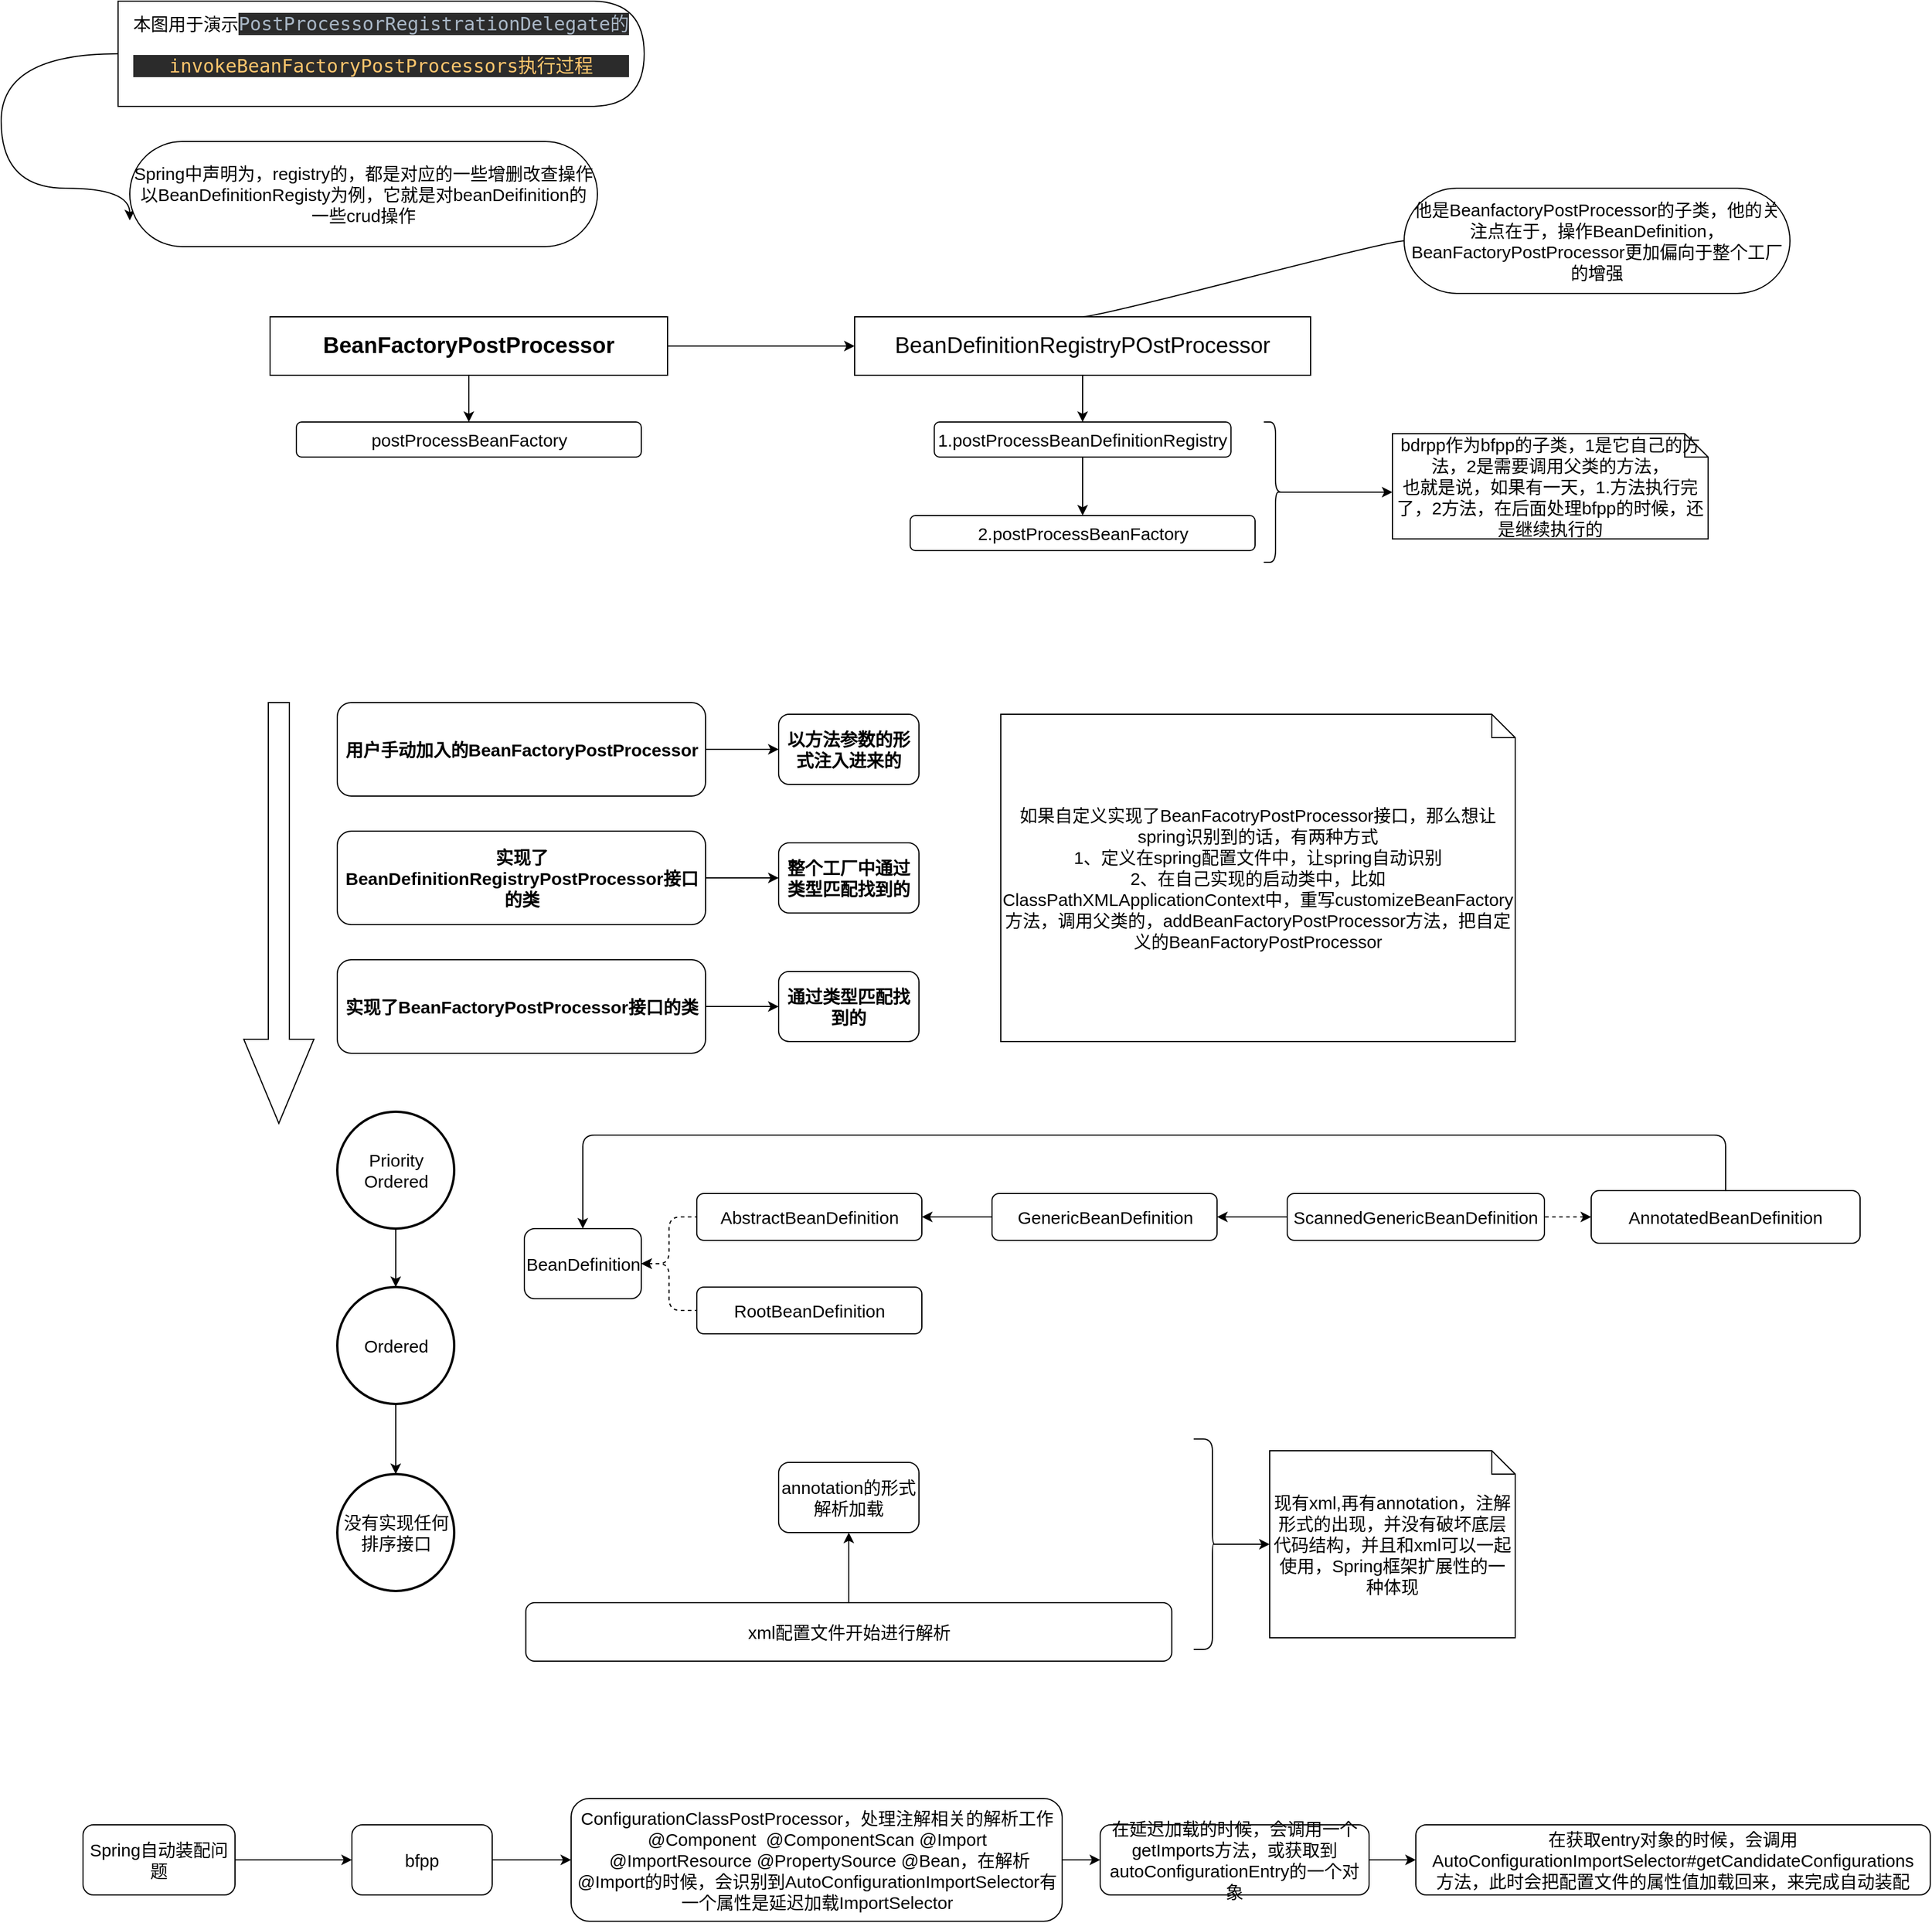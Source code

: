 <mxfile>
    <diagram id="AKpcfMyupfmr6bvoD8BU" name="Page-1">
        <mxGraphModel dx="1112" dy="790" grid="1" gridSize="10" guides="1" tooltips="1" connect="1" arrows="1" fold="1" page="1" pageScale="1" pageWidth="10000000" pageHeight="10000000" math="0" shadow="0">
            <root>
                <mxCell id="0"/>
                <mxCell id="1" parent="0"/>
                <mxCell id="8" style="edgeStyle=none;html=1;exitX=1;exitY=0.5;exitDx=0;exitDy=0;entryX=0;entryY=0.5;entryDx=0;entryDy=0;" parent="1" source="2" target="3" edge="1">
                    <mxGeometry relative="1" as="geometry">
                        <Array as="points"/>
                    </mxGeometry>
                </mxCell>
                <mxCell id="21" style="edgeStyle=none;html=1;exitX=0.5;exitY=1;exitDx=0;exitDy=0;fontSize=15;" parent="1" source="2" target="22" edge="1">
                    <mxGeometry relative="1" as="geometry">
                        <mxPoint x="580" y="400" as="targetPoint"/>
                    </mxGeometry>
                </mxCell>
                <mxCell id="2" value="&lt;b&gt;&lt;font style=&quot;font-size: 19px&quot;&gt;BeanFactoryPostProcessor&lt;/font&gt;&lt;/b&gt;" style="rounded=0;whiteSpace=wrap;html=1;" parent="1" vertex="1">
                    <mxGeometry x="410" y="310" width="340" height="50" as="geometry"/>
                </mxCell>
                <mxCell id="19" style="edgeStyle=none;html=1;exitX=0.5;exitY=1;exitDx=0;exitDy=0;fontSize=15;" parent="1" source="3" target="20" edge="1">
                    <mxGeometry relative="1" as="geometry">
                        <mxPoint x="1105" y="420" as="targetPoint"/>
                    </mxGeometry>
                </mxCell>
                <mxCell id="3" value="&lt;font style=&quot;font-size: 19px&quot;&gt;BeanDefinitionRegistryPOstProcessor&lt;/font&gt;" style="rounded=0;whiteSpace=wrap;html=1;" parent="1" vertex="1">
                    <mxGeometry x="910" y="310" width="390" height="50" as="geometry"/>
                </mxCell>
                <mxCell id="4" value="" style="shape=singleArrow;direction=south;whiteSpace=wrap;html=1;" parent="1" vertex="1">
                    <mxGeometry x="387.5" y="640" width="60" height="360" as="geometry"/>
                </mxCell>
                <mxCell id="11" style="edgeStyle=none;html=1;exitX=1;exitY=0.5;exitDx=0;exitDy=0;" parent="1" source="5" target="6" edge="1">
                    <mxGeometry relative="1" as="geometry"/>
                </mxCell>
                <mxCell id="5" value="用户手动加入的BeanFactoryPostProcessor" style="rounded=1;whiteSpace=wrap;html=1;fontSize=15;fontStyle=1" parent="1" vertex="1">
                    <mxGeometry x="467.5" y="640" width="315" height="80" as="geometry"/>
                </mxCell>
                <mxCell id="6" value="以方法参数的形式注入进来的" style="rounded=1;whiteSpace=wrap;html=1;fontSize=15;fontStyle=1" parent="1" vertex="1">
                    <mxGeometry x="845" y="650" width="120" height="60" as="geometry"/>
                </mxCell>
                <mxCell id="7" value="整个工厂中通过类型匹配找到的" style="rounded=1;whiteSpace=wrap;html=1;fontSize=15;fontStyle=1" parent="1" vertex="1">
                    <mxGeometry x="845" y="760" width="120" height="60" as="geometry"/>
                </mxCell>
                <mxCell id="10" style="edgeStyle=none;html=1;exitX=1;exitY=0.5;exitDx=0;exitDy=0;" parent="1" source="9" target="7" edge="1">
                    <mxGeometry relative="1" as="geometry"/>
                </mxCell>
                <mxCell id="9" value="实现了BeanDefinitionRegistryPostProcessor接口的类" style="rounded=1;whiteSpace=wrap;html=1;fontSize=15;fontStyle=1" parent="1" vertex="1">
                    <mxGeometry x="467.5" y="750" width="315" height="80" as="geometry"/>
                </mxCell>
                <mxCell id="12" value="通过类型匹配找到的" style="rounded=1;whiteSpace=wrap;html=1;fontSize=15;fontStyle=1" parent="1" vertex="1">
                    <mxGeometry x="845" y="870" width="120" height="60" as="geometry"/>
                </mxCell>
                <mxCell id="13" style="edgeStyle=none;html=1;exitX=1;exitY=0.5;exitDx=0;exitDy=0;" parent="1" source="14" target="12" edge="1">
                    <mxGeometry relative="1" as="geometry"/>
                </mxCell>
                <mxCell id="14" value="实现了BeanFactoryPostProcessor接口的类" style="rounded=1;whiteSpace=wrap;html=1;fontSize=15;fontStyle=1" parent="1" vertex="1">
                    <mxGeometry x="467.5" y="860" width="315" height="80" as="geometry"/>
                </mxCell>
                <mxCell id="15" value="如果自定义实现了BeanFacotryPostProcessor接口，那么想让spring识别到的话，有两种方式&lt;br&gt;1、定义在spring配置文件中，让spring自动识别&lt;br&gt;2、在自己实现的启动类中，比如ClassPathXMLApplicationContext中，重写customizeBeanFactory方法，调用父类的，addBeanFactoryPostProcessor方法，把自定义的BeanFactoryPostProcessor" style="shape=note;size=20;whiteSpace=wrap;html=1;fontSize=15;" parent="1" vertex="1">
                    <mxGeometry x="1035" y="650" width="440" height="280" as="geometry"/>
                </mxCell>
                <mxCell id="17" value="他是BeanfactoryPostProcessor的子类，他的关注点在于，操作BeanDefinition，BeanFactoryPostProcessor更加偏向于整个工厂的增强" style="whiteSpace=wrap;html=1;rounded=1;arcSize=50;align=center;verticalAlign=middle;strokeWidth=1;autosize=1;spacing=4;treeFolding=1;treeMoving=1;newEdgeStyle={&quot;edgeStyle&quot;:&quot;entityRelationEdgeStyle&quot;,&quot;startArrow&quot;:&quot;none&quot;,&quot;endArrow&quot;:&quot;none&quot;,&quot;segment&quot;:10,&quot;curved&quot;:1};fontSize=15;" parent="1" vertex="1">
                    <mxGeometry x="1380" y="200" width="330" height="90" as="geometry"/>
                </mxCell>
                <mxCell id="18" value="" style="edgeStyle=entityRelationEdgeStyle;startArrow=none;endArrow=none;segment=10;curved=1;fontSize=15;exitX=0.5;exitY=0;exitDx=0;exitDy=0;" parent="1" source="3" target="17" edge="1">
                    <mxGeometry relative="1" as="geometry">
                        <mxPoint x="1300" y="300" as="sourcePoint"/>
                    </mxGeometry>
                </mxCell>
                <mxCell id="24" style="edgeStyle=none;html=1;exitX=0.5;exitY=1;exitDx=0;exitDy=0;entryX=0.5;entryY=0;entryDx=0;entryDy=0;fontSize=15;" parent="1" source="20" target="23" edge="1">
                    <mxGeometry relative="1" as="geometry"/>
                </mxCell>
                <mxCell id="20" value="1.postProcessBeanDefinitionRegistry" style="rounded=1;whiteSpace=wrap;html=1;fontSize=15;" parent="1" vertex="1">
                    <mxGeometry x="978.13" y="400" width="253.75" height="30" as="geometry"/>
                </mxCell>
                <mxCell id="22" value="postProcessBeanFactory" style="rounded=1;whiteSpace=wrap;html=1;fontSize=15;" parent="1" vertex="1">
                    <mxGeometry x="432.5" y="400" width="295" height="30" as="geometry"/>
                </mxCell>
                <mxCell id="23" value="2.postProcessBeanFactory" style="rounded=1;whiteSpace=wrap;html=1;fontSize=15;" parent="1" vertex="1">
                    <mxGeometry x="957.5" y="480" width="295" height="30" as="geometry"/>
                </mxCell>
                <mxCell id="26" style="edgeStyle=none;html=1;exitX=0.1;exitY=0.5;exitDx=0;exitDy=0;exitPerimeter=0;fontSize=15;" parent="1" source="25" edge="1">
                    <mxGeometry relative="1" as="geometry">
                        <mxPoint x="1370" y="460" as="targetPoint"/>
                    </mxGeometry>
                </mxCell>
                <mxCell id="25" value="" style="shape=curlyBracket;whiteSpace=wrap;html=1;rounded=1;flipH=1;fontSize=15;" parent="1" vertex="1">
                    <mxGeometry x="1260" y="400" width="20" height="120" as="geometry"/>
                </mxCell>
                <mxCell id="27" value="bdrpp作为bfpp的子类，1是它自己的方法，2是需要调用父类的方法，&lt;br&gt;也就是说，如果有一天，1.方法执行完了，2方法，在后面处理bfpp的时候，还是继续执行的" style="shape=note;size=20;whiteSpace=wrap;html=1;fontSize=15;" parent="1" vertex="1">
                    <mxGeometry x="1370" y="410" width="270" height="90" as="geometry"/>
                </mxCell>
                <mxCell id="38" style="edgeStyle=orthogonalEdgeStyle;html=1;exitX=0;exitY=0.5;exitDx=0;exitDy=0;entryX=0;entryY=0.75;entryDx=0;entryDy=0;fontSize=15;curved=1;" parent="1" source="28" target="36" edge="1">
                    <mxGeometry relative="1" as="geometry">
                        <Array as="points">
                            <mxPoint x="180" y="85"/>
                            <mxPoint x="180" y="200"/>
                        </Array>
                    </mxGeometry>
                </mxCell>
                <mxCell id="28" value="本图用于演示&lt;span style=&quot;background-color: rgb(43 , 43 , 43) ; color: rgb(169 , 183 , 198) ; font-family: &amp;#34;jetbrains mono extrabold&amp;#34; , monospace ; font-size: 12pt&quot;&gt;PostProcessorRegistrationDelegate的&lt;br&gt;&lt;/span&gt;&lt;pre style=&quot;background-color: #2b2b2b ; color: #a9b7c6 ; font-family: &amp;#34;jetbrains mono extrabold&amp;#34; , monospace ; font-size: 12.0pt&quot;&gt;&lt;span style=&quot;color: #ffc66d&quot;&gt;invokeBeanFactoryPostProcessors执行过程&lt;/span&gt;&lt;/pre&gt;" style="shape=delay;whiteSpace=wrap;html=1;fontSize=15;" parent="1" vertex="1">
                    <mxGeometry x="280" y="40" width="450" height="90" as="geometry"/>
                </mxCell>
                <mxCell id="30" style="edgeStyle=none;html=1;exitX=0.5;exitY=1;exitDx=0;exitDy=0;exitPerimeter=0;fontSize=15;" parent="1" source="29" edge="1">
                    <mxGeometry relative="1" as="geometry">
                        <mxPoint x="517.5" y="1140" as="targetPoint"/>
                    </mxGeometry>
                </mxCell>
                <mxCell id="29" value="Priority&lt;br&gt;Ordered" style="strokeWidth=2;html=1;shape=mxgraph.flowchart.start_2;whiteSpace=wrap;fontSize=15;" parent="1" vertex="1">
                    <mxGeometry x="467.5" y="990" width="100" height="100" as="geometry"/>
                </mxCell>
                <mxCell id="35" value="" style="edgeStyle=none;html=1;fontSize=15;" parent="1" source="32" target="34" edge="1">
                    <mxGeometry relative="1" as="geometry"/>
                </mxCell>
                <mxCell id="32" value="&lt;span&gt;Ordered&lt;/span&gt;" style="strokeWidth=2;html=1;shape=mxgraph.flowchart.start_2;whiteSpace=wrap;fontSize=15;" parent="1" vertex="1">
                    <mxGeometry x="467.5" y="1140" width="100" height="100" as="geometry"/>
                </mxCell>
                <mxCell id="34" value="没有实现任何排序接口" style="strokeWidth=2;html=1;shape=mxgraph.flowchart.start_2;whiteSpace=wrap;fontSize=15;" parent="1" vertex="1">
                    <mxGeometry x="467.5" y="1300" width="100" height="100" as="geometry"/>
                </mxCell>
                <mxCell id="36" value="Spring中声明为，registry的，都是对应的一些增删改查操作&lt;br&gt;以BeanDefinitionRegisty为例，它就是对beanDeifinition的一些crud操作" style="whiteSpace=wrap;html=1;rounded=1;arcSize=50;align=center;verticalAlign=middle;strokeWidth=1;autosize=1;spacing=4;treeFolding=1;treeMoving=1;newEdgeStyle={&quot;edgeStyle&quot;:&quot;entityRelationEdgeStyle&quot;,&quot;startArrow&quot;:&quot;none&quot;,&quot;endArrow&quot;:&quot;none&quot;,&quot;segment&quot;:10,&quot;curved&quot;:1};fontSize=15;" parent="1" vertex="1">
                    <mxGeometry x="290" y="160" width="400" height="90" as="geometry"/>
                </mxCell>
                <mxCell id="46" style="edgeStyle=orthogonalEdgeStyle;html=1;exitX=1;exitY=0.5;exitDx=0;exitDy=0;entryX=0;entryY=0.5;entryDx=0;entryDy=0;fontSize=15;dashed=1;endArrow=none;endFill=0;startArrow=classic;startFill=1;" parent="1" source="39" target="45" edge="1">
                    <mxGeometry relative="1" as="geometry"/>
                </mxCell>
                <mxCell id="55" style="edgeStyle=orthogonalEdgeStyle;html=1;exitX=0.5;exitY=0;exitDx=0;exitDy=0;entryX=0.5;entryY=0;entryDx=0;entryDy=0;fontSize=15;endArrow=none;endFill=0;startArrow=classic;startFill=1;" parent="1" source="39" target="53" edge="1">
                    <mxGeometry relative="1" as="geometry">
                        <Array as="points">
                            <mxPoint x="677.5" y="1010"/>
                            <mxPoint x="1655.5" y="1010"/>
                        </Array>
                    </mxGeometry>
                </mxCell>
                <mxCell id="58" style="edgeStyle=orthogonalEdgeStyle;html=1;exitX=1;exitY=0.5;exitDx=0;exitDy=0;entryX=0;entryY=0.5;entryDx=0;entryDy=0;dashed=1;fontSize=15;endArrow=none;endFill=0;startArrow=classic;startFill=1;" parent="1" source="39" target="57" edge="1">
                    <mxGeometry relative="1" as="geometry"/>
                </mxCell>
                <mxCell id="39" value="BeanDefinition" style="rounded=1;whiteSpace=wrap;html=1;fontSize=15;" parent="1" vertex="1">
                    <mxGeometry x="627.5" y="1090" width="100" height="60" as="geometry"/>
                </mxCell>
                <mxCell id="49" value="" style="edgeStyle=orthogonalEdgeStyle;html=1;fontSize=15;endArrow=none;endFill=0;startArrow=classic;startFill=1;" parent="1" source="42" target="48" edge="1">
                    <mxGeometry relative="1" as="geometry"/>
                </mxCell>
                <mxCell id="42" value="GenericBeanDefinition" style="whiteSpace=wrap;html=1;rounded=1;fontSize=15;" parent="1" vertex="1">
                    <mxGeometry x="1027.5" y="1060" width="192.5" height="40" as="geometry"/>
                </mxCell>
                <mxCell id="45" value="RootBeanDefinition" style="rounded=1;whiteSpace=wrap;html=1;fontSize=15;" parent="1" vertex="1">
                    <mxGeometry x="775" y="1140" width="192.5" height="40" as="geometry"/>
                </mxCell>
                <mxCell id="48" value="ScannedGenericBeanDefinition" style="whiteSpace=wrap;html=1;rounded=1;fontSize=15;" parent="1" vertex="1">
                    <mxGeometry x="1280" y="1060" width="220" height="40" as="geometry"/>
                </mxCell>
                <mxCell id="54" value="" style="edgeStyle=orthogonalEdgeStyle;html=1;fontSize=15;dashed=1;endArrow=none;endFill=0;startArrow=classic;startFill=1;" parent="1" source="53" target="48" edge="1">
                    <mxGeometry relative="1" as="geometry"/>
                </mxCell>
                <mxCell id="53" value="AnnotatedBeanDefinition" style="rounded=1;whiteSpace=wrap;html=1;fontSize=15;" parent="1" vertex="1">
                    <mxGeometry x="1540" y="1057.5" width="230" height="45" as="geometry"/>
                </mxCell>
                <mxCell id="59" style="edgeStyle=orthogonalEdgeStyle;html=1;exitX=1;exitY=0.5;exitDx=0;exitDy=0;fontSize=15;endArrow=none;endFill=0;startArrow=classic;startFill=1;" parent="1" source="57" target="42" edge="1">
                    <mxGeometry relative="1" as="geometry"/>
                </mxCell>
                <mxCell id="57" value="AbstractBeanDefinition" style="whiteSpace=wrap;html=1;rounded=1;fontSize=15;" parent="1" vertex="1">
                    <mxGeometry x="775" y="1060" width="192.5" height="40" as="geometry"/>
                </mxCell>
                <mxCell id="63" style="edgeStyle=orthogonalEdgeStyle;html=1;exitX=0.5;exitY=0;exitDx=0;exitDy=0;fontSize=15;startArrow=none;startFill=0;endArrow=classic;endFill=1;" parent="1" source="60" target="61" edge="1">
                    <mxGeometry relative="1" as="geometry"/>
                </mxCell>
                <mxCell id="60" value="xml配置文件开始进行解析" style="rounded=1;whiteSpace=wrap;html=1;fontSize=15;" parent="1" vertex="1">
                    <mxGeometry x="628.75" y="1410" width="552.5" height="50" as="geometry"/>
                </mxCell>
                <mxCell id="61" value="annotation的形式解析加载" style="whiteSpace=wrap;html=1;rounded=1;fontSize=15;" parent="1" vertex="1">
                    <mxGeometry x="845" y="1290" width="120" height="60" as="geometry"/>
                </mxCell>
                <mxCell id="66" style="edgeStyle=orthogonalEdgeStyle;html=1;exitX=0.1;exitY=0.5;exitDx=0;exitDy=0;exitPerimeter=0;fontSize=15;startArrow=none;startFill=0;endArrow=classic;endFill=1;" parent="1" source="65" target="67" edge="1">
                    <mxGeometry relative="1" as="geometry">
                        <mxPoint x="1267.5" y="1360" as="targetPoint"/>
                    </mxGeometry>
                </mxCell>
                <mxCell id="65" value="" style="shape=curlyBracket;whiteSpace=wrap;html=1;rounded=1;flipH=1;fontSize=15;size=0.2;" parent="1" vertex="1">
                    <mxGeometry x="1200" y="1270" width="20" height="180" as="geometry"/>
                </mxCell>
                <mxCell id="67" value="现有xml,再有annotation，注解形式的出现，并没有破坏底层代码结构，并且和xml可以一起使用，Spring框架扩展性的一种体现" style="shape=note;size=20;whiteSpace=wrap;html=1;fontSize=15;" parent="1" vertex="1">
                    <mxGeometry x="1265" y="1280" width="210" height="160" as="geometry"/>
                </mxCell>
                <mxCell id="70" value="" style="edgeStyle=orthogonalEdgeStyle;html=1;fontSize=15;startArrow=none;startFill=0;endArrow=classic;endFill=1;" parent="1" source="68" target="69" edge="1">
                    <mxGeometry relative="1" as="geometry"/>
                </mxCell>
                <mxCell id="68" value="bfpp" style="rounded=1;whiteSpace=wrap;html=1;fontSize=15;" parent="1" vertex="1">
                    <mxGeometry x="480" y="1600" width="120" height="60" as="geometry"/>
                </mxCell>
                <mxCell id="72" value="" style="edgeStyle=orthogonalEdgeStyle;html=1;fontSize=15;startArrow=none;startFill=0;endArrow=classic;endFill=1;" parent="1" source="69" target="71" edge="1">
                    <mxGeometry relative="1" as="geometry"/>
                </mxCell>
                <mxCell id="69" value="ConfigurationClassPostProcessor，处理注解相关的解析工作&lt;br&gt;@Component&amp;nbsp; @ComponentScan @Import&lt;br&gt;&amp;nbsp;@ImportResource @PropertySource @Bean，在解析@Import的时候，会识别到AutoConfigurationImportSelector有一个属性是延迟加载ImportSelector" style="rounded=1;whiteSpace=wrap;html=1;fontSize=15;" parent="1" vertex="1">
                    <mxGeometry x="667.5" y="1577.5" width="420" height="105" as="geometry"/>
                </mxCell>
                <mxCell id="75" value="" style="edgeStyle=orthogonalEdgeStyle;html=1;fontSize=15;startArrow=none;startFill=0;endArrow=classic;endFill=1;" parent="1" source="71" target="74" edge="1">
                    <mxGeometry relative="1" as="geometry"/>
                </mxCell>
                <mxCell id="71" value="在延迟加载的时候，会调用一个getImports方法，或获取到autoConfigurationEntry的一个对象" style="rounded=1;whiteSpace=wrap;html=1;fontSize=15;" parent="1" vertex="1">
                    <mxGeometry x="1120.01" y="1600" width="230" height="60" as="geometry"/>
                </mxCell>
                <mxCell id="74" value="在获取entry对象的时候，会调用AutoConfigurationImportSelector#getCandidateConfigurations&lt;br&gt;方法，此时会把配置文件的属性值加载回来，来完成自动装配" style="rounded=1;whiteSpace=wrap;html=1;fontSize=15;" parent="1" vertex="1">
                    <mxGeometry x="1390" y="1600" width="440" height="60" as="geometry"/>
                </mxCell>
                <mxCell id="77" value="" style="edgeStyle=orthogonalEdgeStyle;html=1;fontSize=15;startArrow=none;startFill=0;endArrow=classic;endFill=1;" parent="1" source="76" target="68" edge="1">
                    <mxGeometry relative="1" as="geometry"/>
                </mxCell>
                <mxCell id="76" value="Spring自动装配问题" style="rounded=1;whiteSpace=wrap;html=1;fontSize=15;" parent="1" vertex="1">
                    <mxGeometry x="250" y="1600" width="130" height="60" as="geometry"/>
                </mxCell>
            </root>
        </mxGraphModel>
    </diagram>
</mxfile>